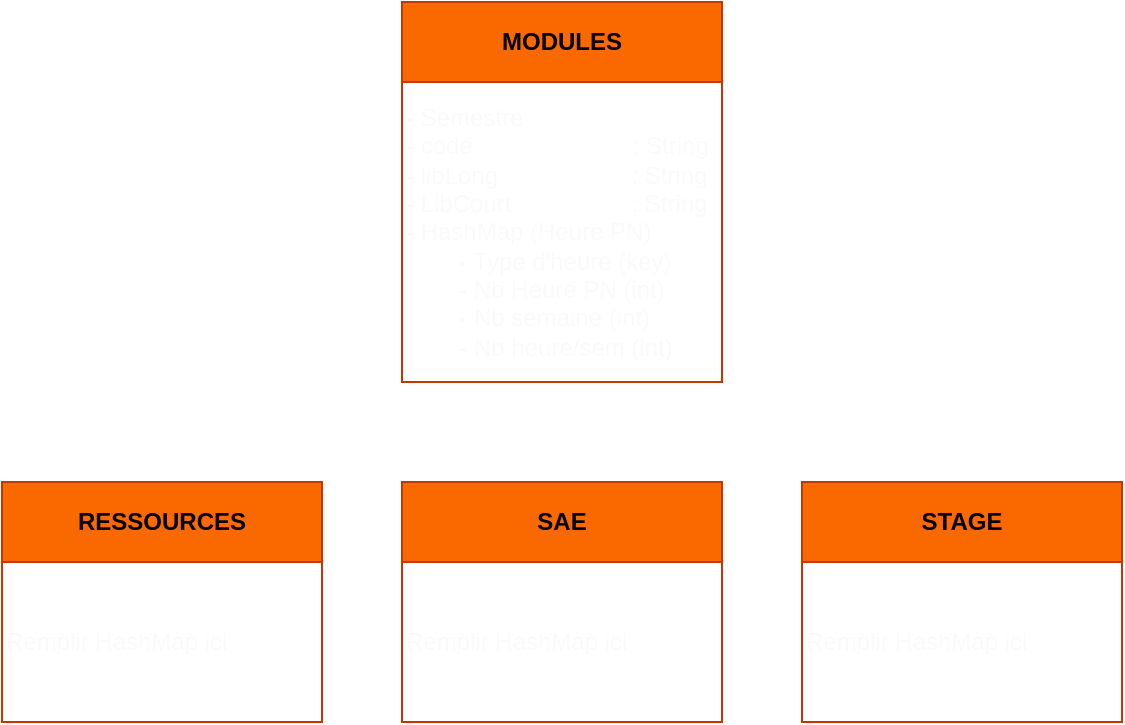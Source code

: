 <mxfile version="22.1.2" type="device">
  <diagram name="Page-1" id="-GEF8N2_zWNoDHqNAR2g">
    <mxGraphModel dx="1114" dy="656" grid="1" gridSize="10" guides="1" tooltips="1" connect="1" arrows="1" fold="1" page="1" pageScale="1" pageWidth="827" pageHeight="1169" math="0" shadow="0">
      <root>
        <mxCell id="0" />
        <mxCell id="1" parent="0" />
        <mxCell id="8vvSIQJ8HplXBREA5vHM-1" value="&lt;b&gt;MODULES&lt;/b&gt;" style="rounded=0;whiteSpace=wrap;html=1;fillColor=#fa6800;strokeColor=#C73500;fontColor=#000000;" vertex="1" parent="1">
          <mxGeometry x="320" y="40" width="160" height="40" as="geometry" />
        </mxCell>
        <mxCell id="8vvSIQJ8HplXBREA5vHM-2" value="&lt;b&gt;RESSOURCES&lt;/b&gt;" style="rounded=0;whiteSpace=wrap;html=1;fillColor=#fa6800;strokeColor=#C73500;fontColor=#000000;" vertex="1" parent="1">
          <mxGeometry x="120" y="280" width="160" height="40" as="geometry" />
        </mxCell>
        <mxCell id="8vvSIQJ8HplXBREA5vHM-3" value="&lt;b&gt;SAE&lt;/b&gt;" style="rounded=0;whiteSpace=wrap;html=1;fillColor=#fa6800;strokeColor=#C73500;fontColor=#000000;" vertex="1" parent="1">
          <mxGeometry x="320" y="280" width="160" height="40" as="geometry" />
        </mxCell>
        <mxCell id="8vvSIQJ8HplXBREA5vHM-4" value="&lt;b&gt;STAGE&lt;/b&gt;" style="rounded=0;whiteSpace=wrap;html=1;fillColor=#fa6800;strokeColor=#C73500;fontColor=#000000;" vertex="1" parent="1">
          <mxGeometry x="520" y="280" width="160" height="40" as="geometry" />
        </mxCell>
        <mxCell id="8vvSIQJ8HplXBREA5vHM-8" value="&lt;div style=&quot;&quot;&gt;&lt;span style=&quot;background-color: initial;&quot;&gt;&lt;font color=&quot;#fafafa&quot;&gt;- Semestre&lt;/font&gt;&lt;/span&gt;&lt;/div&gt;&lt;div style=&quot;&quot;&gt;&lt;span style=&quot;background-color: initial;&quot;&gt;&lt;font color=&quot;#fafafa&quot;&gt;- code&amp;nbsp; &amp;nbsp; &amp;nbsp; &amp;nbsp; &amp;nbsp; &amp;nbsp; &amp;nbsp; &amp;nbsp; &amp;nbsp; &amp;nbsp; &amp;nbsp; &amp;nbsp; : String&lt;/font&gt;&lt;/span&gt;&lt;/div&gt;&lt;div style=&quot;&quot;&gt;&lt;span style=&quot;background-color: initial;&quot;&gt;&lt;font color=&quot;#fafafa&quot;&gt;- libLong&amp;nbsp; &amp;nbsp; &amp;nbsp; &amp;nbsp; &amp;nbsp; &amp;nbsp; &amp;nbsp; &amp;nbsp; &amp;nbsp; &amp;nbsp; : String&lt;/font&gt;&lt;/span&gt;&lt;/div&gt;&lt;div style=&quot;&quot;&gt;&lt;span style=&quot;background-color: initial;&quot;&gt;&lt;font color=&quot;#fafafa&quot;&gt;- LibCourt&amp;nbsp; &amp;nbsp; &amp;nbsp; &amp;nbsp; &amp;nbsp; &amp;nbsp; &amp;nbsp; &amp;nbsp; &amp;nbsp; : String&lt;/font&gt;&lt;/span&gt;&lt;/div&gt;&lt;div style=&quot;&quot;&gt;&lt;div&gt;&lt;font color=&quot;#fafafa&quot;&gt;- HashMap (Heure PN)&lt;/font&gt;&lt;/div&gt;&lt;div&gt;&lt;font color=&quot;#fafafa&quot;&gt;&lt;span style=&quot;white-space: pre;&quot;&gt;&lt;span style=&quot;white-space: pre;&quot;&gt;&#x9;&lt;/span&gt;&lt;/span&gt;- Type d&#39;heure (key)&lt;br&gt;&lt;/font&gt;&lt;/div&gt;&lt;div&gt;&lt;font color=&quot;#fafafa&quot;&gt;&lt;span style=&quot;white-space: pre;&quot;&gt;&#x9;&lt;/span&gt;-&amp;nbsp;Nb Heure PN (int)&lt;br&gt;&lt;/font&gt;&lt;/div&gt;&lt;div&gt;&lt;font color=&quot;#fafafa&quot;&gt;&amp;nbsp;&lt;span style=&quot;white-space: pre;&quot;&gt;&#x9;&lt;/span&gt;- Nb semaine (int)&lt;/font&gt;&lt;/div&gt;&lt;div&gt;&lt;font color=&quot;#fafafa&quot;&gt;&lt;span style=&quot;white-space: pre;&quot;&gt;&#x9;&lt;/span&gt;- Nb heure/sem (int)&lt;/font&gt;&lt;/div&gt;&lt;/div&gt;" style="rounded=0;whiteSpace=wrap;html=1;align=left;fillColor=none;fontColor=#000000;strokeColor=#C73500;" vertex="1" parent="1">
          <mxGeometry x="320" y="80" width="160" height="150" as="geometry" />
        </mxCell>
        <mxCell id="8vvSIQJ8HplXBREA5vHM-10" value="&lt;div style=&quot;&quot;&gt;&lt;div&gt;Remplir HashMap ici&lt;br&gt;&lt;/div&gt;&lt;/div&gt;" style="rounded=0;whiteSpace=wrap;html=1;align=left;fillColor=none;fontColor=#FAFAFA;strokeColor=#C73500;" vertex="1" parent="1">
          <mxGeometry x="320" y="320" width="160" height="80" as="geometry" />
        </mxCell>
        <mxCell id="8vvSIQJ8HplXBREA5vHM-11" value="&lt;div style=&quot;&quot;&gt;&lt;font color=&quot;#fafafa&quot;&gt;Remplir HashMap ici&lt;/font&gt;&lt;/div&gt;" style="rounded=0;whiteSpace=wrap;html=1;align=left;fillColor=none;fontColor=#000000;strokeColor=#C73500;" vertex="1" parent="1">
          <mxGeometry x="120" y="320" width="160" height="80" as="geometry" />
        </mxCell>
        <mxCell id="8vvSIQJ8HplXBREA5vHM-12" value="&lt;div style=&quot;&quot;&gt;&lt;div&gt;Remplir HashMap ici&lt;br&gt;&lt;/div&gt;&lt;/div&gt;" style="rounded=0;whiteSpace=wrap;html=1;align=left;fillColor=none;fontColor=#FAFAFA;strokeColor=#C73500;" vertex="1" parent="1">
          <mxGeometry x="520" y="320" width="160" height="80" as="geometry" />
        </mxCell>
      </root>
    </mxGraphModel>
  </diagram>
</mxfile>
